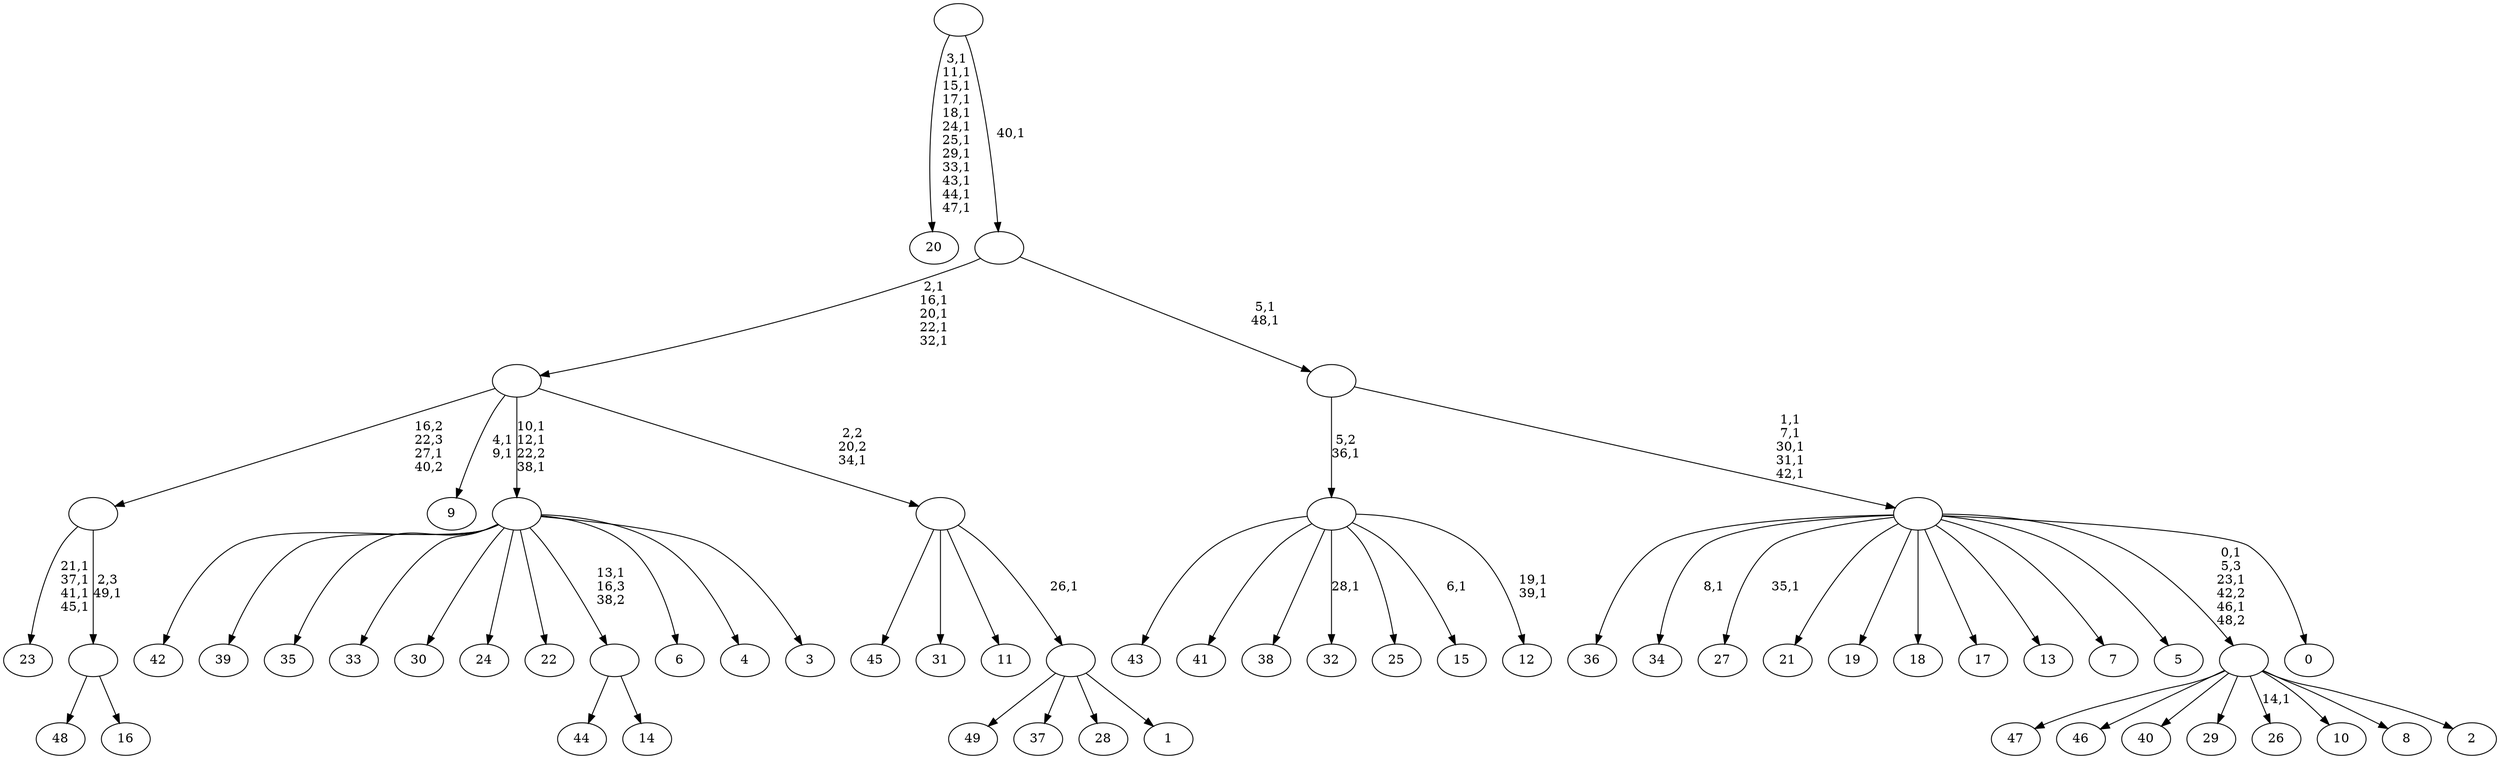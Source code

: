 digraph T {
	100 [label="49"]
	99 [label="48"]
	98 [label="47"]
	97 [label="46"]
	96 [label="45"]
	95 [label="44"]
	94 [label="43"]
	93 [label="42"]
	92 [label="41"]
	91 [label="40"]
	90 [label="39"]
	89 [label="38"]
	88 [label="37"]
	87 [label="36"]
	86 [label="35"]
	85 [label="34"]
	83 [label="33"]
	82 [label="32"]
	80 [label="31"]
	79 [label="30"]
	78 [label="29"]
	77 [label="28"]
	76 [label="27"]
	74 [label="26"]
	72 [label="25"]
	71 [label="24"]
	70 [label="23"]
	65 [label="22"]
	64 [label="21"]
	63 [label="20"]
	50 [label="19"]
	49 [label="18"]
	48 [label="17"]
	47 [label="16"]
	46 [label=""]
	45 [label=""]
	44 [label="15"]
	42 [label="14"]
	41 [label=""]
	40 [label="13"]
	39 [label="12"]
	36 [label=""]
	35 [label="11"]
	34 [label="10"]
	33 [label="9"]
	30 [label="8"]
	29 [label="7"]
	28 [label="6"]
	27 [label="5"]
	26 [label="4"]
	25 [label="3"]
	24 [label=""]
	21 [label="2"]
	20 [label=""]
	17 [label="1"]
	16 [label=""]
	15 [label=""]
	14 [label=""]
	9 [label="0"]
	8 [label=""]
	3 [label=""]
	1 [label=""]
	0 [label=""]
	46 -> 99 [label=""]
	46 -> 47 [label=""]
	45 -> 70 [label="21,1\n37,1\n41,1\n45,1"]
	45 -> 46 [label="2,3\n49,1"]
	41 -> 95 [label=""]
	41 -> 42 [label=""]
	36 -> 39 [label="19,1\n39,1"]
	36 -> 44 [label="6,1"]
	36 -> 82 [label="28,1"]
	36 -> 94 [label=""]
	36 -> 92 [label=""]
	36 -> 89 [label=""]
	36 -> 72 [label=""]
	24 -> 93 [label=""]
	24 -> 90 [label=""]
	24 -> 86 [label=""]
	24 -> 83 [label=""]
	24 -> 79 [label=""]
	24 -> 71 [label=""]
	24 -> 65 [label=""]
	24 -> 41 [label="13,1\n16,3\n38,2"]
	24 -> 28 [label=""]
	24 -> 26 [label=""]
	24 -> 25 [label=""]
	20 -> 74 [label="14,1"]
	20 -> 98 [label=""]
	20 -> 97 [label=""]
	20 -> 91 [label=""]
	20 -> 78 [label=""]
	20 -> 34 [label=""]
	20 -> 30 [label=""]
	20 -> 21 [label=""]
	16 -> 100 [label=""]
	16 -> 88 [label=""]
	16 -> 77 [label=""]
	16 -> 17 [label=""]
	15 -> 96 [label=""]
	15 -> 80 [label=""]
	15 -> 35 [label=""]
	15 -> 16 [label="26,1"]
	14 -> 24 [label="10,1\n12,1\n22,2\n38,1"]
	14 -> 33 [label="4,1\n9,1"]
	14 -> 45 [label="16,2\n22,3\n27,1\n40,2"]
	14 -> 15 [label="2,2\n20,2\n34,1"]
	8 -> 20 [label="0,1\n5,3\n23,1\n42,2\n46,1\n48,2"]
	8 -> 76 [label="35,1"]
	8 -> 85 [label="8,1"]
	8 -> 87 [label=""]
	8 -> 64 [label=""]
	8 -> 50 [label=""]
	8 -> 49 [label=""]
	8 -> 48 [label=""]
	8 -> 40 [label=""]
	8 -> 29 [label=""]
	8 -> 27 [label=""]
	8 -> 9 [label=""]
	3 -> 8 [label="1,1\n7,1\n30,1\n31,1\n42,1"]
	3 -> 36 [label="5,2\n36,1"]
	1 -> 3 [label="5,1\n48,1"]
	1 -> 14 [label="2,1\n16,1\n20,1\n22,1\n32,1"]
	0 -> 63 [label="3,1\n11,1\n15,1\n17,1\n18,1\n24,1\n25,1\n29,1\n33,1\n43,1\n44,1\n47,1"]
	0 -> 1 [label="40,1"]
}
